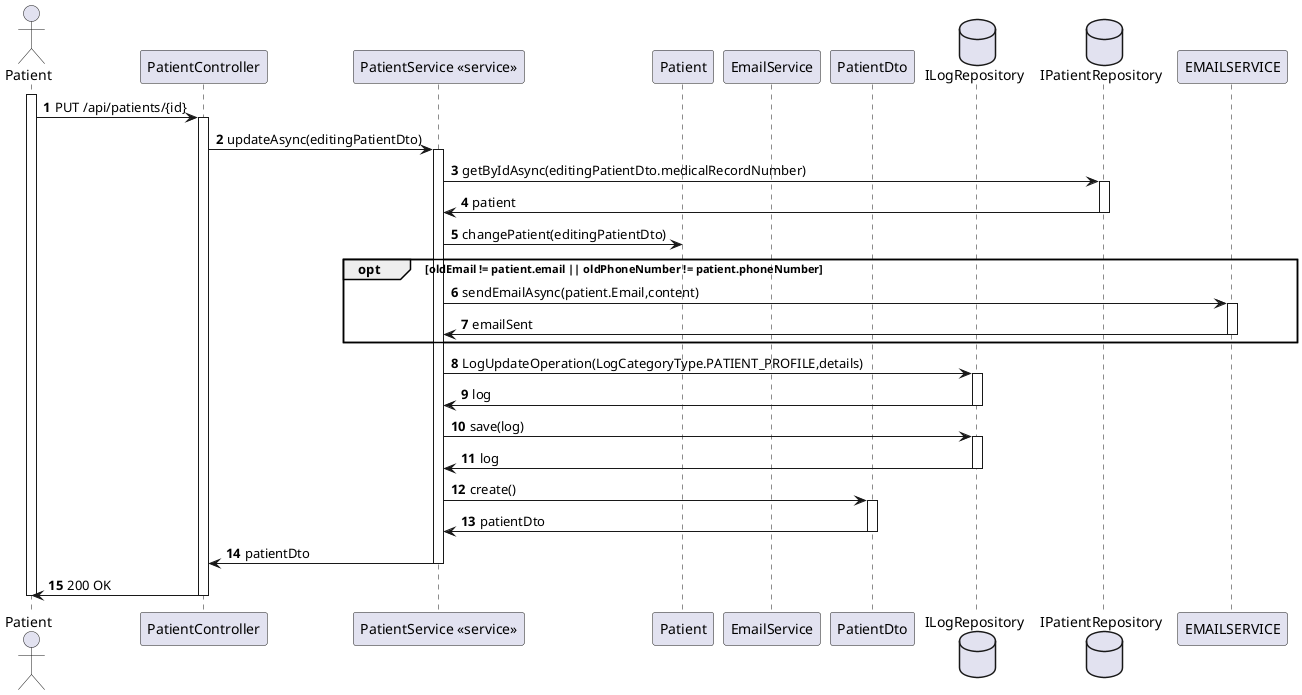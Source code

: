 @startuml 
autonumber
actor Patient as "Patient"
participant CTRL as "PatientController"
participant SERVICE as "PatientService <<service>>"
participant PatientDomain as "Patient"
participant EmailService as "EmailService"
participant PatientDto as "PatientDto"
database ILogRepository as "ILogRepository"
database IPatientRepository as "IPatientRepository"

activate Patient

Patient -> CTRL : PUT /api/patients/{id}
activate CTRL

CTRL -> SERVICE : updateAsync(editingPatientDto)
activate SERVICE

SERVICE -> IPatientRepository : getByIdAsync(editingPatientDto.medicalRecordNumber)

activate IPatientRepository

IPatientRepository -> SERVICE : patient

deactivate IPatientRepository

SERVICE -> PatientDomain : changePatient(editingPatientDto)

opt oldEmail != patient.email || oldPhoneNumber != patient.phoneNumber

SERVICE -> EMAILSERVICE : sendEmailAsync(patient.Email,content)

activate EMAILSERVICE

EMAILSERVICE -> SERVICE : emailSent

deactivate EMAILSERVICE

end opt

SERVICE -> ILogRepository : LogUpdateOperation(LogCategoryType.PATIENT_PROFILE,details)

activate ILogRepository

ILogRepository -> SERVICE : log 

deactivate ILogRepository

SERVICE -> ILogRepository : save(log)

activate ILogRepository

ILogRepository -> SERVICE : log 

deactivate ILogRepository

SERVICE -> PatientDto : create()

activate PatientDto
PatientDto -> SERVICE : patientDto
deactivate PatientDto

SERVICE -> CTRL : patientDto

deactivate SERVICE 

CTRL -> Patient : 200 OK

deactivate CTRL 

deactivate Patient
@enduml